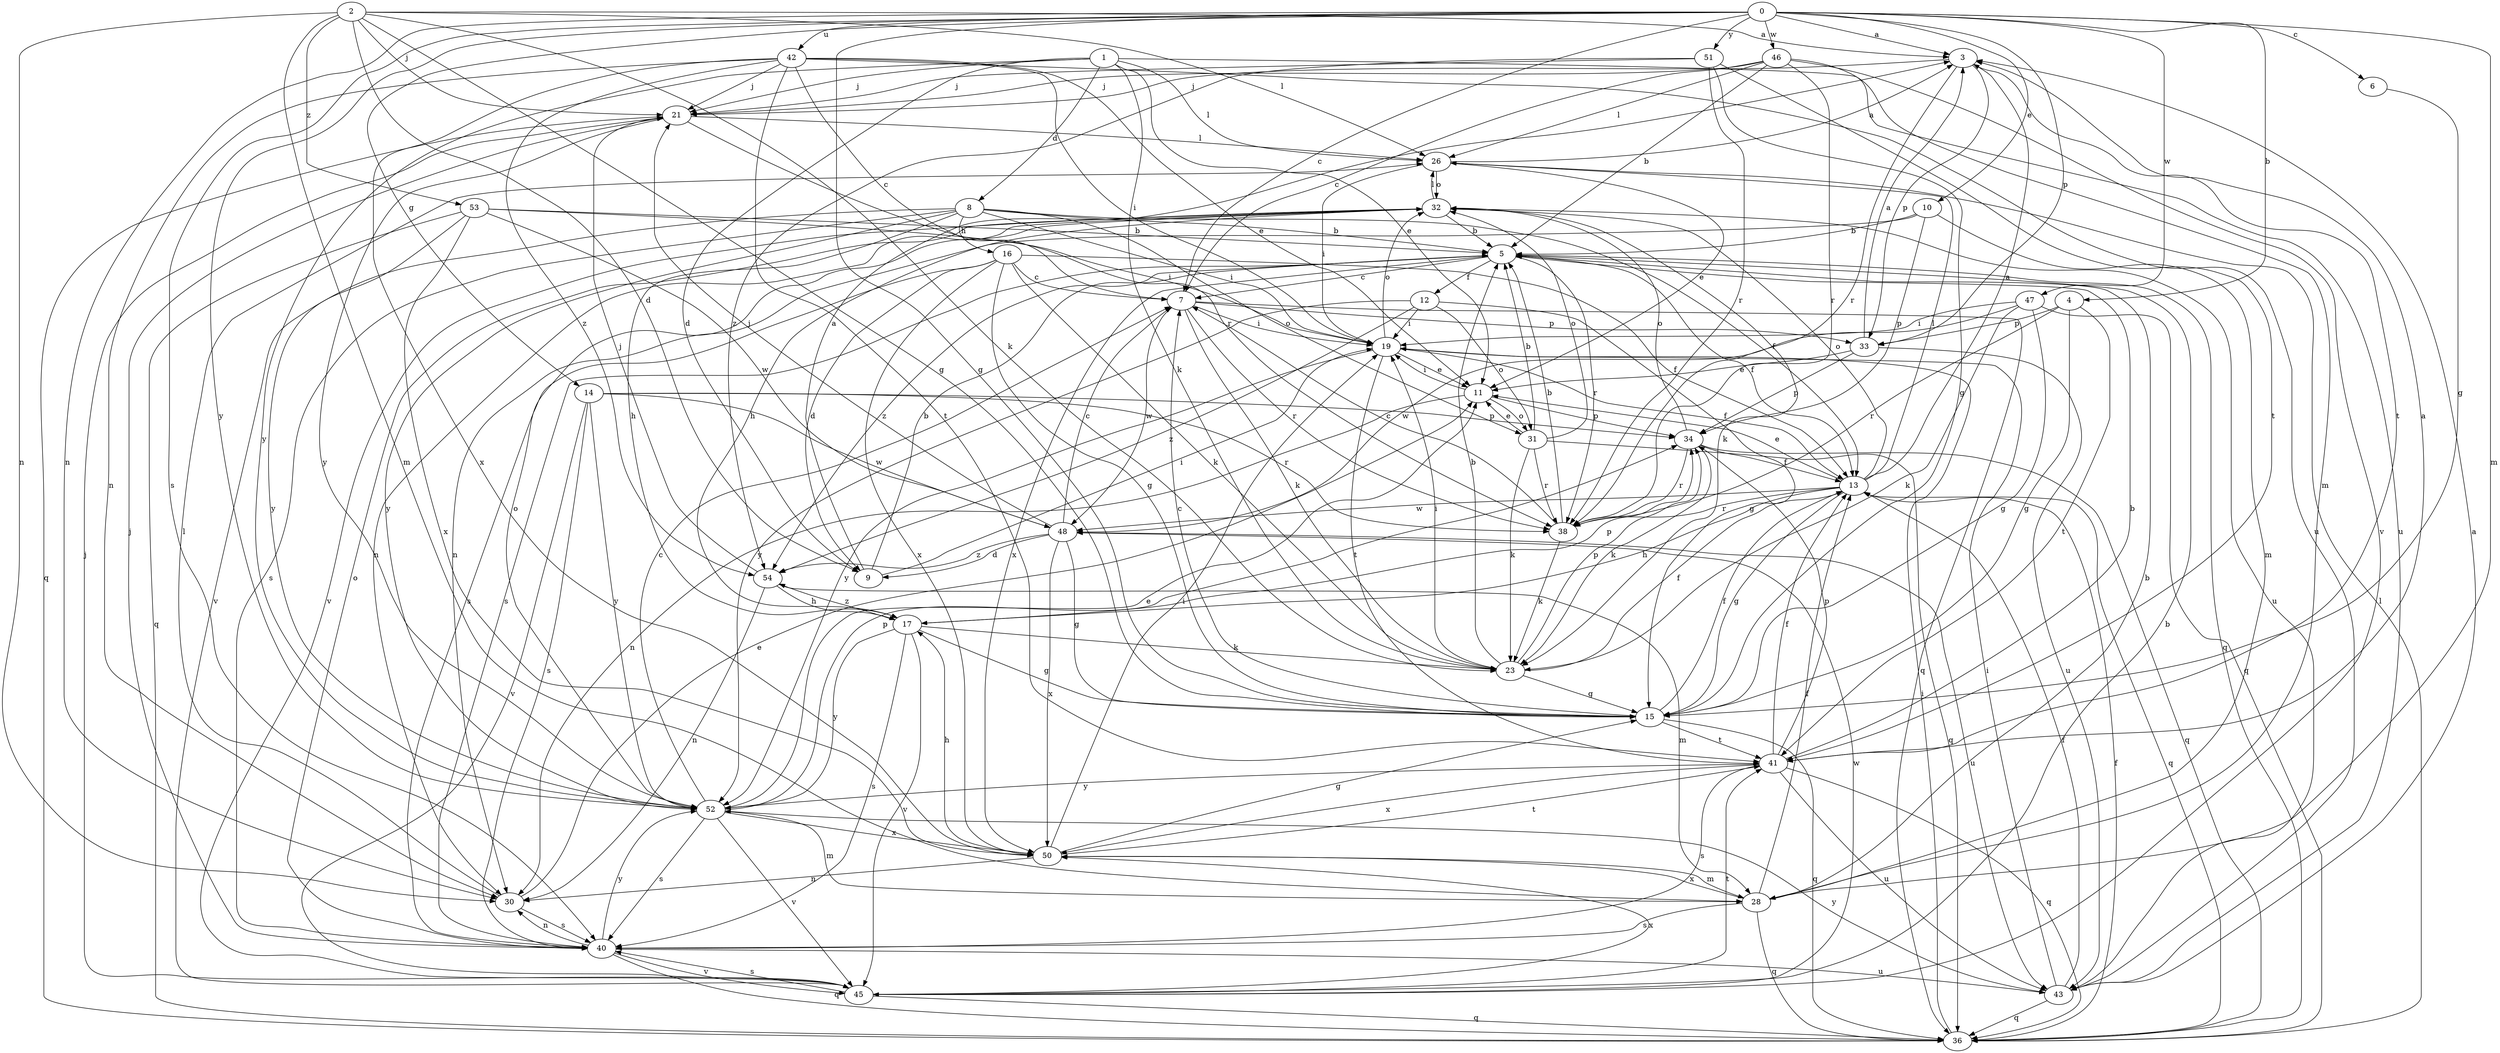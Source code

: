 strict digraph  {
0;
1;
2;
3;
4;
5;
6;
7;
8;
9;
10;
11;
12;
13;
14;
15;
16;
17;
19;
21;
23;
26;
28;
30;
31;
32;
33;
34;
36;
38;
40;
41;
42;
43;
45;
46;
47;
48;
50;
51;
52;
53;
54;
0 -> 3  [label=a];
0 -> 4  [label=b];
0 -> 6  [label=c];
0 -> 7  [label=c];
0 -> 10  [label=e];
0 -> 14  [label=g];
0 -> 15  [label=g];
0 -> 28  [label=m];
0 -> 30  [label=n];
0 -> 33  [label=p];
0 -> 40  [label=s];
0 -> 42  [label=u];
0 -> 46  [label=w];
0 -> 47  [label=w];
0 -> 51  [label=y];
0 -> 52  [label=y];
1 -> 8  [label=d];
1 -> 9  [label=d];
1 -> 11  [label=e];
1 -> 21  [label=j];
1 -> 23  [label=k];
1 -> 26  [label=l];
1 -> 43  [label=u];
1 -> 52  [label=y];
2 -> 3  [label=a];
2 -> 9  [label=d];
2 -> 15  [label=g];
2 -> 21  [label=j];
2 -> 23  [label=k];
2 -> 26  [label=l];
2 -> 28  [label=m];
2 -> 30  [label=n];
2 -> 53  [label=z];
3 -> 21  [label=j];
3 -> 33  [label=p];
3 -> 38  [label=r];
3 -> 41  [label=t];
4 -> 15  [label=g];
4 -> 33  [label=p];
4 -> 38  [label=r];
4 -> 41  [label=t];
5 -> 7  [label=c];
5 -> 12  [label=f];
5 -> 13  [label=f];
5 -> 36  [label=q];
5 -> 38  [label=r];
5 -> 40  [label=s];
5 -> 50  [label=x];
5 -> 54  [label=z];
6 -> 15  [label=g];
7 -> 19  [label=i];
7 -> 23  [label=k];
7 -> 33  [label=p];
7 -> 36  [label=q];
7 -> 38  [label=r];
7 -> 48  [label=w];
8 -> 5  [label=b];
8 -> 13  [label=f];
8 -> 16  [label=h];
8 -> 17  [label=h];
8 -> 19  [label=i];
8 -> 31  [label=o];
8 -> 40  [label=s];
8 -> 45  [label=v];
8 -> 52  [label=y];
9 -> 3  [label=a];
9 -> 5  [label=b];
9 -> 19  [label=i];
10 -> 5  [label=b];
10 -> 28  [label=m];
10 -> 30  [label=n];
10 -> 34  [label=p];
11 -> 19  [label=i];
11 -> 30  [label=n];
11 -> 31  [label=o];
11 -> 34  [label=p];
12 -> 15  [label=g];
12 -> 19  [label=i];
12 -> 31  [label=o];
12 -> 52  [label=y];
12 -> 54  [label=z];
13 -> 3  [label=a];
13 -> 11  [label=e];
13 -> 15  [label=g];
13 -> 17  [label=h];
13 -> 26  [label=l];
13 -> 32  [label=o];
13 -> 36  [label=q];
13 -> 38  [label=r];
13 -> 48  [label=w];
14 -> 34  [label=p];
14 -> 38  [label=r];
14 -> 40  [label=s];
14 -> 45  [label=v];
14 -> 48  [label=w];
14 -> 52  [label=y];
15 -> 7  [label=c];
15 -> 13  [label=f];
15 -> 36  [label=q];
15 -> 41  [label=t];
16 -> 7  [label=c];
16 -> 9  [label=d];
16 -> 13  [label=f];
16 -> 15  [label=g];
16 -> 23  [label=k];
16 -> 40  [label=s];
16 -> 50  [label=x];
17 -> 15  [label=g];
17 -> 23  [label=k];
17 -> 34  [label=p];
17 -> 40  [label=s];
17 -> 45  [label=v];
17 -> 52  [label=y];
17 -> 54  [label=z];
19 -> 11  [label=e];
19 -> 13  [label=f];
19 -> 32  [label=o];
19 -> 41  [label=t];
19 -> 52  [label=y];
21 -> 26  [label=l];
21 -> 36  [label=q];
21 -> 38  [label=r];
21 -> 52  [label=y];
23 -> 5  [label=b];
23 -> 13  [label=f];
23 -> 15  [label=g];
23 -> 19  [label=i];
23 -> 34  [label=p];
26 -> 3  [label=a];
26 -> 11  [label=e];
26 -> 19  [label=i];
26 -> 32  [label=o];
28 -> 5  [label=b];
28 -> 13  [label=f];
28 -> 36  [label=q];
28 -> 40  [label=s];
28 -> 50  [label=x];
30 -> 11  [label=e];
30 -> 26  [label=l];
30 -> 40  [label=s];
31 -> 5  [label=b];
31 -> 11  [label=e];
31 -> 23  [label=k];
31 -> 32  [label=o];
31 -> 36  [label=q];
31 -> 38  [label=r];
32 -> 5  [label=b];
32 -> 17  [label=h];
32 -> 23  [label=k];
32 -> 26  [label=l];
32 -> 30  [label=n];
32 -> 43  [label=u];
32 -> 45  [label=v];
33 -> 3  [label=a];
33 -> 11  [label=e];
33 -> 34  [label=p];
33 -> 43  [label=u];
34 -> 13  [label=f];
34 -> 23  [label=k];
34 -> 32  [label=o];
34 -> 36  [label=q];
34 -> 38  [label=r];
36 -> 13  [label=f];
36 -> 19  [label=i];
36 -> 26  [label=l];
38 -> 5  [label=b];
38 -> 7  [label=c];
38 -> 23  [label=k];
40 -> 21  [label=j];
40 -> 30  [label=n];
40 -> 32  [label=o];
40 -> 36  [label=q];
40 -> 43  [label=u];
40 -> 45  [label=v];
40 -> 52  [label=y];
41 -> 3  [label=a];
41 -> 5  [label=b];
41 -> 13  [label=f];
41 -> 34  [label=p];
41 -> 36  [label=q];
41 -> 40  [label=s];
41 -> 43  [label=u];
41 -> 50  [label=x];
41 -> 52  [label=y];
42 -> 7  [label=c];
42 -> 11  [label=e];
42 -> 19  [label=i];
42 -> 21  [label=j];
42 -> 30  [label=n];
42 -> 41  [label=t];
42 -> 43  [label=u];
42 -> 50  [label=x];
42 -> 54  [label=z];
43 -> 3  [label=a];
43 -> 13  [label=f];
43 -> 19  [label=i];
43 -> 36  [label=q];
43 -> 52  [label=y];
45 -> 5  [label=b];
45 -> 21  [label=j];
45 -> 36  [label=q];
45 -> 40  [label=s];
45 -> 41  [label=t];
45 -> 48  [label=w];
45 -> 50  [label=x];
46 -> 5  [label=b];
46 -> 7  [label=c];
46 -> 21  [label=j];
46 -> 26  [label=l];
46 -> 28  [label=m];
46 -> 38  [label=r];
46 -> 45  [label=v];
47 -> 15  [label=g];
47 -> 19  [label=i];
47 -> 23  [label=k];
47 -> 36  [label=q];
47 -> 48  [label=w];
48 -> 7  [label=c];
48 -> 9  [label=d];
48 -> 15  [label=g];
48 -> 21  [label=j];
48 -> 43  [label=u];
48 -> 50  [label=x];
48 -> 54  [label=z];
50 -> 15  [label=g];
50 -> 17  [label=h];
50 -> 19  [label=i];
50 -> 28  [label=m];
50 -> 30  [label=n];
50 -> 41  [label=t];
51 -> 15  [label=g];
51 -> 21  [label=j];
51 -> 38  [label=r];
51 -> 41  [label=t];
51 -> 54  [label=z];
52 -> 7  [label=c];
52 -> 11  [label=e];
52 -> 28  [label=m];
52 -> 32  [label=o];
52 -> 34  [label=p];
52 -> 40  [label=s];
52 -> 45  [label=v];
52 -> 50  [label=x];
53 -> 5  [label=b];
53 -> 19  [label=i];
53 -> 36  [label=q];
53 -> 48  [label=w];
53 -> 50  [label=x];
53 -> 52  [label=y];
54 -> 17  [label=h];
54 -> 21  [label=j];
54 -> 28  [label=m];
54 -> 30  [label=n];
}

